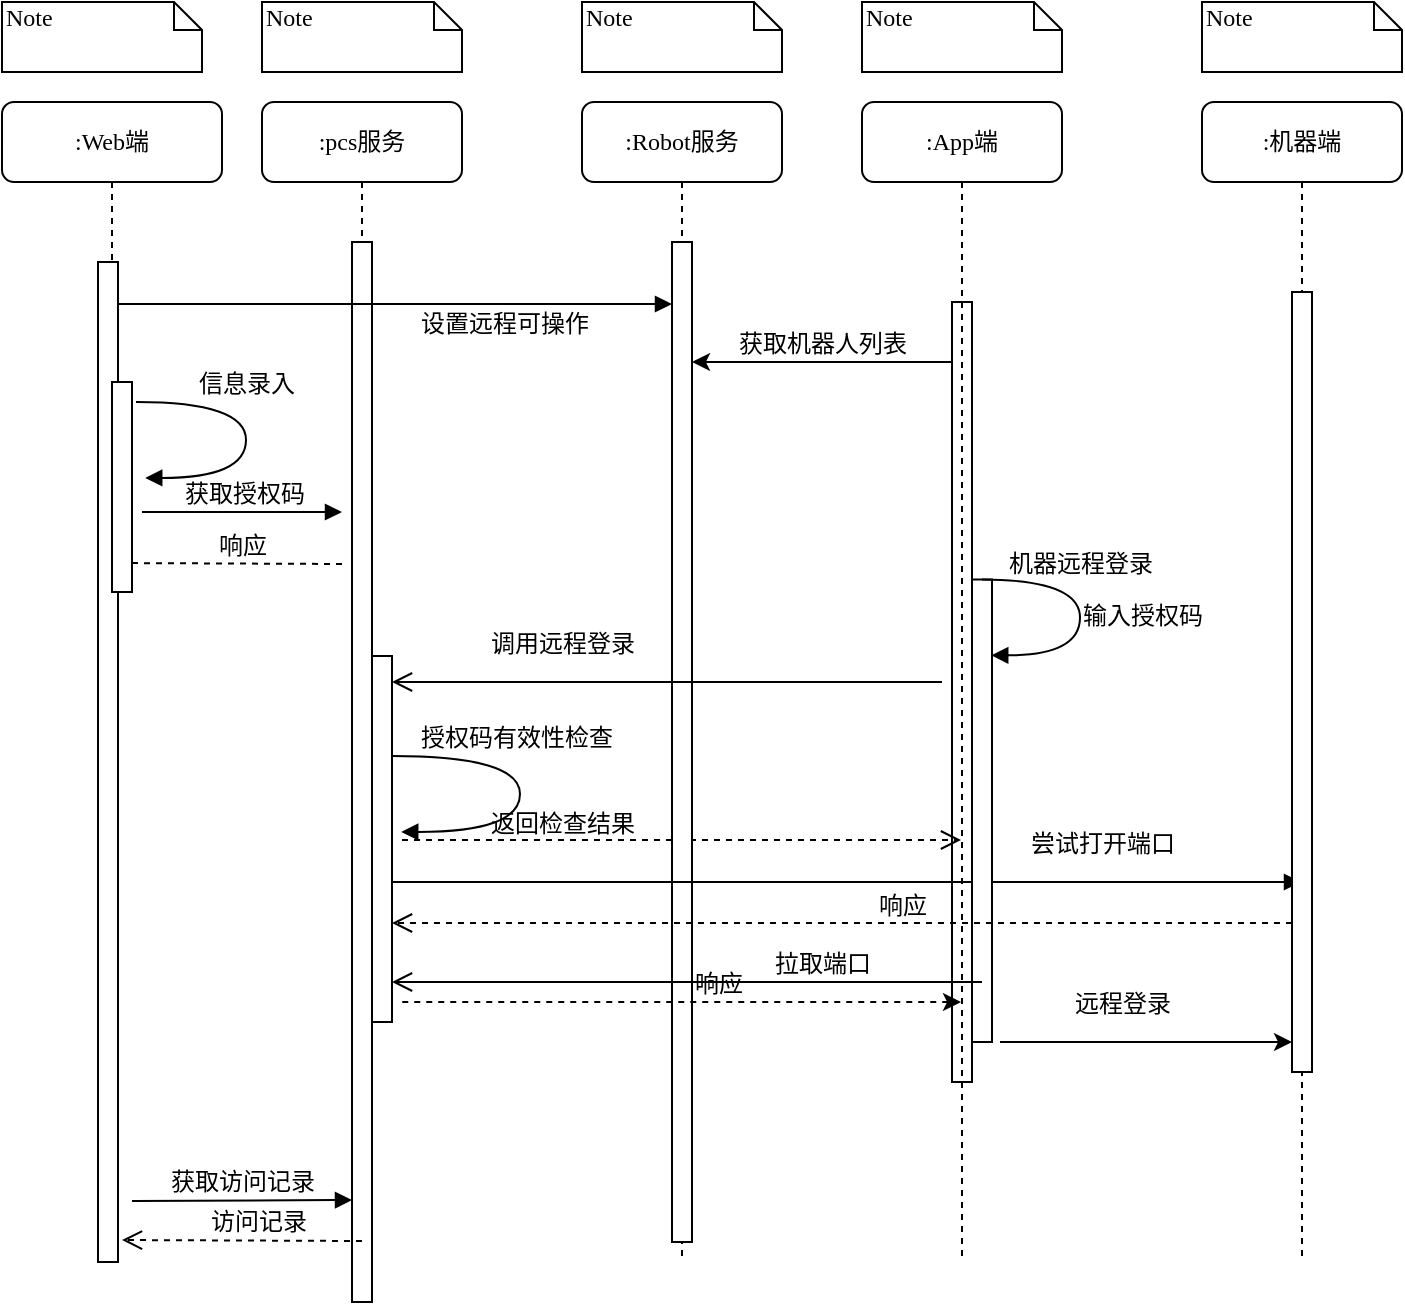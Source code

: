<mxfile version="20.2.3" type="github">
  <diagram name="Page-1" id="13e1069c-82ec-6db2-03f1-153e76fe0fe0">
    <mxGraphModel dx="2060" dy="1194" grid="1" gridSize="10" guides="1" tooltips="1" connect="1" arrows="1" fold="1" page="1" pageScale="1" pageWidth="1100" pageHeight="850" background="none" math="0" shadow="0">
      <root>
        <mxCell id="0" />
        <mxCell id="1" parent="0" />
        <mxCell id="7baba1c4bc27f4b0-16" value="" style="html=1;points=[];perimeter=orthogonalPerimeter;rounded=0;shadow=0;comic=0;labelBackgroundColor=none;strokeWidth=1;fontFamily=Verdana;fontSize=12;align=center;" parent="1" vertex="1">
          <mxGeometry x="585" y="180" width="10" height="390" as="geometry" />
        </mxCell>
        <mxCell id="7baba1c4bc27f4b0-2" value=":pcs服务" style="shape=umlLifeline;perimeter=lifelinePerimeter;whiteSpace=wrap;html=1;container=1;collapsible=0;recursiveResize=0;outlineConnect=0;rounded=1;shadow=0;comic=0;labelBackgroundColor=none;strokeWidth=1;fontFamily=Verdana;fontSize=12;align=center;" parent="1" vertex="1">
          <mxGeometry x="240" y="80" width="100" height="600" as="geometry" />
        </mxCell>
        <mxCell id="7baba1c4bc27f4b0-10" value="" style="html=1;points=[];perimeter=orthogonalPerimeter;rounded=0;shadow=0;comic=0;labelBackgroundColor=none;strokeWidth=1;fontFamily=Verdana;fontSize=12;align=center;" parent="7baba1c4bc27f4b0-2" vertex="1">
          <mxGeometry x="45" y="70" width="10" height="530" as="geometry" />
        </mxCell>
        <mxCell id="sWhF9e7TTx62POClrcet-5" value="获取访问记录" style="html=1;verticalAlign=bottom;endArrow=block;entryX=0;entryY=0;labelBackgroundColor=none;fontFamily=Verdana;fontSize=12;edgeStyle=elbowEdgeStyle;elbow=vertical;" parent="7baba1c4bc27f4b0-2" edge="1">
          <mxGeometry relative="1" as="geometry">
            <mxPoint x="-65" y="549.5" as="sourcePoint" />
            <mxPoint x="45" y="549" as="targetPoint" />
            <Array as="points">
              <mxPoint x="-80" y="549" />
            </Array>
          </mxGeometry>
        </mxCell>
        <mxCell id="VVGi2ne_kL_Bnbhiapt8-4" value="" style="html=1;points=[];perimeter=orthogonalPerimeter;rounded=0;shadow=0;comic=0;labelBackgroundColor=none;strokeWidth=1;fontFamily=Verdana;fontSize=12;align=center;" parent="7baba1c4bc27f4b0-2" vertex="1">
          <mxGeometry x="55" y="277" width="10" height="183" as="geometry" />
        </mxCell>
        <mxCell id="eK3GRCMmUpgE_1-Yjzs2-1" value="返回检查结果" style="html=1;verticalAlign=bottom;endArrow=open;dashed=1;endSize=8;labelBackgroundColor=none;fontFamily=Verdana;fontSize=12;" edge="1" parent="7baba1c4bc27f4b0-2" target="7baba1c4bc27f4b0-4">
          <mxGeometry x="-0.427" y="-1" relative="1" as="geometry">
            <mxPoint x="-75" y="368" as="targetPoint" />
            <mxPoint x="70" y="369" as="sourcePoint" />
            <mxPoint as="offset" />
          </mxGeometry>
        </mxCell>
        <mxCell id="7baba1c4bc27f4b0-3" value=":Robot服务" style="shape=umlLifeline;perimeter=lifelinePerimeter;whiteSpace=wrap;html=1;container=1;collapsible=0;recursiveResize=0;outlineConnect=0;rounded=1;shadow=0;comic=0;labelBackgroundColor=none;strokeWidth=1;fontFamily=Verdana;fontSize=12;align=center;" parent="1" vertex="1">
          <mxGeometry x="400" y="80" width="100" height="580" as="geometry" />
        </mxCell>
        <mxCell id="7baba1c4bc27f4b0-13" value="" style="html=1;points=[];perimeter=orthogonalPerimeter;rounded=0;shadow=0;comic=0;labelBackgroundColor=none;strokeWidth=1;fontFamily=Verdana;fontSize=12;align=center;" parent="7baba1c4bc27f4b0-3" vertex="1">
          <mxGeometry x="45" y="70" width="10" height="500" as="geometry" />
        </mxCell>
        <mxCell id="o3-MhIJSFL77jd2BRlx6-1" value="尝试打开端口" style="html=1;verticalAlign=bottom;endArrow=block;labelBackgroundColor=none;fontFamily=Verdana;fontSize=12;edgeStyle=elbowEdgeStyle;elbow=vertical;" parent="7baba1c4bc27f4b0-3" target="tVU4Z-qrTUNsK-4DYAnP-6" edge="1">
          <mxGeometry x="0.562" y="10" relative="1" as="geometry">
            <mxPoint x="-95" y="390" as="sourcePoint" />
            <mxPoint as="offset" />
            <mxPoint x="185" y="390" as="targetPoint" />
          </mxGeometry>
        </mxCell>
        <mxCell id="7baba1c4bc27f4b0-4" value=":App端" style="shape=umlLifeline;perimeter=lifelinePerimeter;whiteSpace=wrap;html=1;container=1;collapsible=0;recursiveResize=0;outlineConnect=0;rounded=1;shadow=0;comic=0;labelBackgroundColor=none;strokeWidth=1;fontFamily=Verdana;fontSize=12;align=center;" parent="1" vertex="1">
          <mxGeometry x="540" y="80" width="100" height="580" as="geometry" />
        </mxCell>
        <mxCell id="t7zXVuiCobnFSWgjzZEa-1" value="" style="html=1;points=[];perimeter=orthogonalPerimeter;rounded=0;shadow=0;comic=0;labelBackgroundColor=none;strokeWidth=1;fontFamily=Verdana;fontSize=12;align=center;" parent="7baba1c4bc27f4b0-4" vertex="1">
          <mxGeometry x="55" y="238.75" width="10" height="231.25" as="geometry" />
        </mxCell>
        <mxCell id="t7zXVuiCobnFSWgjzZEa-2" value="机器远程登录" style="html=1;verticalAlign=bottom;endArrow=block;labelBackgroundColor=none;fontFamily=Verdana;fontSize=12;elbow=vertical;edgeStyle=orthogonalEdgeStyle;curved=1;entryX=1;entryY=0.286;entryPerimeter=0;exitX=1.038;exitY=0.345;exitPerimeter=0;" parent="7baba1c4bc27f4b0-4" edge="1">
          <mxGeometry x="-0.234" relative="1" as="geometry">
            <mxPoint x="60" y="238.75" as="sourcePoint" />
            <mxPoint x="64.62" y="276.67" as="targetPoint" />
            <Array as="points">
              <mxPoint x="109" y="238.75" />
              <mxPoint x="109" y="276.75" />
            </Array>
            <mxPoint as="offset" />
          </mxGeometry>
        </mxCell>
        <mxCell id="sWhF9e7TTx62POClrcet-1" value="拉取端口" style="html=1;verticalAlign=bottom;endArrow=open;endSize=8;labelBackgroundColor=none;fontFamily=Verdana;fontSize=12;" parent="7baba1c4bc27f4b0-4" edge="1">
          <mxGeometry x="-0.458" relative="1" as="geometry">
            <mxPoint x="-235" y="440" as="targetPoint" />
            <mxPoint x="60" y="440" as="sourcePoint" />
            <mxPoint as="offset" />
          </mxGeometry>
        </mxCell>
        <mxCell id="7baba1c4bc27f4b0-8" value=":Web端" style="shape=umlLifeline;perimeter=lifelinePerimeter;whiteSpace=wrap;html=1;container=1;collapsible=0;recursiveResize=0;outlineConnect=0;rounded=1;shadow=0;comic=0;labelBackgroundColor=none;strokeWidth=1;fontFamily=Verdana;fontSize=12;align=center;" parent="1" vertex="1">
          <mxGeometry x="110" y="80" width="110" height="580" as="geometry" />
        </mxCell>
        <mxCell id="7baba1c4bc27f4b0-9" value="" style="html=1;points=[];perimeter=orthogonalPerimeter;rounded=0;shadow=0;comic=0;labelBackgroundColor=none;strokeWidth=1;fontFamily=Verdana;fontSize=12;align=center;" parent="7baba1c4bc27f4b0-8" vertex="1">
          <mxGeometry x="48" y="80" width="10" height="500" as="geometry" />
        </mxCell>
        <mxCell id="nKYfHs4xCDxU2rANH8Kp-18" value="响应" style="html=1;verticalAlign=bottom;endArrow=open;dashed=1;endSize=8;labelBackgroundColor=none;fontFamily=Verdana;fontSize=12;" parent="7baba1c4bc27f4b0-8" edge="1">
          <mxGeometry x="-0.131" relative="1" as="geometry">
            <mxPoint x="55" y="230.5" as="targetPoint" />
            <mxPoint x="170" y="231" as="sourcePoint" />
            <mxPoint as="offset" />
          </mxGeometry>
        </mxCell>
        <mxCell id="tVU4Z-qrTUNsK-4DYAnP-4" value="" style="html=1;points=[];perimeter=orthogonalPerimeter;rounded=0;shadow=0;comic=0;labelBackgroundColor=none;strokeWidth=1;fontFamily=Verdana;fontSize=12;align=center;" parent="7baba1c4bc27f4b0-8" vertex="1">
          <mxGeometry x="55" y="140" width="10" height="105" as="geometry" />
        </mxCell>
        <mxCell id="7baba1c4bc27f4b0-11" value="设置远程可操作" style="html=1;verticalAlign=bottom;endArrow=block;entryX=0;entryY=0.062;labelBackgroundColor=none;fontFamily=Verdana;fontSize=12;edgeStyle=elbowEdgeStyle;elbow=vertical;entryDx=0;entryDy=0;entryPerimeter=0;" parent="1" source="7baba1c4bc27f4b0-9" target="7baba1c4bc27f4b0-13" edge="1">
          <mxGeometry x="0.393" y="-19" relative="1" as="geometry">
            <mxPoint x="220" y="190" as="sourcePoint" />
            <mxPoint as="offset" />
          </mxGeometry>
        </mxCell>
        <mxCell id="7baba1c4bc27f4b0-40" value="Note" style="shape=note;whiteSpace=wrap;html=1;size=14;verticalAlign=top;align=left;spacingTop=-6;rounded=0;shadow=0;comic=0;labelBackgroundColor=none;strokeWidth=1;fontFamily=Verdana;fontSize=12" parent="1" vertex="1">
          <mxGeometry x="110" y="30" width="100" height="35" as="geometry" />
        </mxCell>
        <mxCell id="7baba1c4bc27f4b0-41" value="Note" style="shape=note;whiteSpace=wrap;html=1;size=14;verticalAlign=top;align=left;spacingTop=-6;rounded=0;shadow=0;comic=0;labelBackgroundColor=none;strokeWidth=1;fontFamily=Verdana;fontSize=12" parent="1" vertex="1">
          <mxGeometry x="240" y="30" width="100" height="35" as="geometry" />
        </mxCell>
        <mxCell id="7baba1c4bc27f4b0-42" value="Note" style="shape=note;whiteSpace=wrap;html=1;size=14;verticalAlign=top;align=left;spacingTop=-6;rounded=0;shadow=0;comic=0;labelBackgroundColor=none;strokeWidth=1;fontFamily=Verdana;fontSize=12" parent="1" vertex="1">
          <mxGeometry x="400" y="30" width="100" height="35" as="geometry" />
        </mxCell>
        <mxCell id="7baba1c4bc27f4b0-43" value="Note" style="shape=note;whiteSpace=wrap;html=1;size=14;verticalAlign=top;align=left;spacingTop=-6;rounded=0;shadow=0;comic=0;labelBackgroundColor=none;strokeWidth=1;fontFamily=Verdana;fontSize=12" parent="1" vertex="1">
          <mxGeometry x="540" y="30" width="100" height="35" as="geometry" />
        </mxCell>
        <mxCell id="3o3wZ-A4HvLcNPkHUDMv-2" value="" style="html=1;verticalAlign=bottom;endArrow=none;entryX=0;entryY=0;labelBackgroundColor=none;fontFamily=Verdana;fontSize=12;edgeStyle=elbowEdgeStyle;elbow=vertical;" parent="1" source="7baba1c4bc27f4b0-10" edge="1">
          <mxGeometry relative="1" as="geometry">
            <mxPoint x="295" y="200" as="sourcePoint" />
            <mxPoint x="295" y="190" as="targetPoint" />
          </mxGeometry>
        </mxCell>
        <mxCell id="3o3wZ-A4HvLcNPkHUDMv-4" value="调用远程登录" style="html=1;verticalAlign=bottom;endArrow=open;endSize=8;labelBackgroundColor=none;fontFamily=Verdana;fontSize=12;" parent="1" target="VVGi2ne_kL_Bnbhiapt8-4" edge="1">
          <mxGeometry x="0.387" y="-10" relative="1" as="geometry">
            <mxPoint x="460" y="370" as="targetPoint" />
            <mxPoint x="580" y="370" as="sourcePoint" />
            <mxPoint as="offset" />
          </mxGeometry>
        </mxCell>
        <mxCell id="nKYfHs4xCDxU2rANH8Kp-17" value="&lt;div class=&quot;lake-content&quot;&gt;&lt;span class=&quot;ne-text&quot;&gt;获取授权码&lt;/span&gt;&lt;/div&gt;" style="html=1;verticalAlign=bottom;endArrow=block;entryX=0;entryY=0;labelBackgroundColor=none;fontFamily=Verdana;fontSize=12;edgeStyle=elbowEdgeStyle;elbow=vertical;" parent="1" edge="1">
          <mxGeometry relative="1" as="geometry">
            <mxPoint x="180" y="285" as="sourcePoint" />
            <mxPoint x="280" y="284.5" as="targetPoint" />
          </mxGeometry>
        </mxCell>
        <mxCell id="sWhF9e7TTx62POClrcet-6" value="访问记录" style="html=1;verticalAlign=bottom;endArrow=open;dashed=1;endSize=8;labelBackgroundColor=none;fontFamily=Verdana;fontSize=12;" parent="1" edge="1">
          <mxGeometry x="-0.131" relative="1" as="geometry">
            <mxPoint x="170" y="649" as="targetPoint" />
            <mxPoint x="290" y="649.5" as="sourcePoint" />
            <mxPoint as="offset" />
          </mxGeometry>
        </mxCell>
        <mxCell id="VVGi2ne_kL_Bnbhiapt8-7" value="信息录入" style="html=1;verticalAlign=bottom;endArrow=block;labelBackgroundColor=none;fontFamily=Verdana;fontSize=12;elbow=vertical;edgeStyle=orthogonalEdgeStyle;curved=1;entryX=1;entryY=0.286;entryPerimeter=0;exitX=1.038;exitY=0.345;exitPerimeter=0;" parent="1" edge="1">
          <mxGeometry x="-0.234" relative="1" as="geometry">
            <mxPoint x="177" y="230.04" as="sourcePoint" />
            <mxPoint x="181.62" y="267.96" as="targetPoint" />
            <Array as="points">
              <mxPoint x="232" y="230.04" />
              <mxPoint x="232" y="268.04" />
            </Array>
            <mxPoint as="offset" />
          </mxGeometry>
        </mxCell>
        <mxCell id="tVU4Z-qrTUNsK-4DYAnP-1" value="获取机器人列表" style="html=1;verticalAlign=bottom;endArrow=none;labelBackgroundColor=none;fontFamily=Verdana;fontSize=12;edgeStyle=elbowEdgeStyle;elbow=vertical;startArrow=classic;endFill=0;startFill=1;" parent="1" edge="1">
          <mxGeometry relative="1" as="geometry">
            <mxPoint x="455" y="210" as="sourcePoint" />
            <mxPoint x="585" y="210" as="targetPoint" />
          </mxGeometry>
        </mxCell>
        <mxCell id="tVU4Z-qrTUNsK-4DYAnP-3" value="授权码有效性检查" style="html=1;verticalAlign=bottom;endArrow=block;labelBackgroundColor=none;fontFamily=Verdana;fontSize=12;elbow=vertical;edgeStyle=orthogonalEdgeStyle;curved=1;entryX=1;entryY=0.286;entryPerimeter=0;exitX=1.038;exitY=0.345;exitPerimeter=0;" parent="1" edge="1">
          <mxGeometry x="-0.234" relative="1" as="geometry">
            <mxPoint x="305" y="407.04" as="sourcePoint" />
            <mxPoint x="309.62" y="444.96" as="targetPoint" />
            <Array as="points">
              <mxPoint x="369" y="407" />
              <mxPoint x="369" y="445" />
            </Array>
            <mxPoint as="offset" />
          </mxGeometry>
        </mxCell>
        <mxCell id="tVU4Z-qrTUNsK-4DYAnP-5" value="输入&lt;span style=&quot;background-color: initial;&quot;&gt;授权码&lt;/span&gt;" style="text;html=1;resizable=0;autosize=1;align=center;verticalAlign=middle;points=[];fillColor=none;strokeColor=none;rounded=0;" parent="1" vertex="1">
          <mxGeometry x="640" y="322" width="80" height="30" as="geometry" />
        </mxCell>
        <mxCell id="tVU4Z-qrTUNsK-4DYAnP-6" value=":机器端" style="shape=umlLifeline;perimeter=lifelinePerimeter;whiteSpace=wrap;html=1;container=1;collapsible=0;recursiveResize=0;outlineConnect=0;rounded=1;shadow=0;comic=0;labelBackgroundColor=none;strokeWidth=1;fontFamily=Verdana;fontSize=12;align=center;" parent="1" vertex="1">
          <mxGeometry x="710" y="80" width="100" height="580" as="geometry" />
        </mxCell>
        <mxCell id="tVU4Z-qrTUNsK-4DYAnP-10" value="" style="html=1;points=[];perimeter=orthogonalPerimeter;rounded=0;shadow=0;comic=0;labelBackgroundColor=none;strokeWidth=1;fontFamily=Verdana;fontSize=12;align=center;" parent="tVU4Z-qrTUNsK-4DYAnP-6" vertex="1">
          <mxGeometry x="45" y="95" width="10" height="390" as="geometry" />
        </mxCell>
        <mxCell id="tVU4Z-qrTUNsK-4DYAnP-9" value="Note" style="shape=note;whiteSpace=wrap;html=1;size=14;verticalAlign=top;align=left;spacingTop=-6;rounded=0;shadow=0;comic=0;labelBackgroundColor=none;strokeWidth=1;fontFamily=Verdana;fontSize=12" parent="1" vertex="1">
          <mxGeometry x="710" y="30" width="100" height="35" as="geometry" />
        </mxCell>
        <mxCell id="o3-MhIJSFL77jd2BRlx6-2" value="响应" style="html=1;verticalAlign=bottom;endArrow=open;dashed=1;endSize=8;labelBackgroundColor=none;fontFamily=Verdana;fontSize=12;" parent="1" target="VVGi2ne_kL_Bnbhiapt8-4" edge="1">
          <mxGeometry x="-0.131" relative="1" as="geometry">
            <mxPoint x="640" y="490" as="targetPoint" />
            <mxPoint x="755" y="490.5" as="sourcePoint" />
            <mxPoint as="offset" />
          </mxGeometry>
        </mxCell>
        <mxCell id="o3-MhIJSFL77jd2BRlx6-3" value="响应" style="html=1;verticalAlign=bottom;endArrow=none;dashed=1;endSize=8;labelBackgroundColor=none;fontFamily=Verdana;fontSize=12;startArrow=classic;startFill=1;endFill=0;" parent="1" source="7baba1c4bc27f4b0-4" edge="1">
          <mxGeometry x="-0.131" relative="1" as="geometry">
            <mxPoint x="310" y="530" as="targetPoint" />
            <mxPoint x="425" y="530.5" as="sourcePoint" />
            <mxPoint as="offset" />
          </mxGeometry>
        </mxCell>
        <mxCell id="o3-MhIJSFL77jd2BRlx6-4" value="远程登录" style="html=1;verticalAlign=bottom;endArrow=none;endSize=8;labelBackgroundColor=none;fontFamily=Verdana;fontSize=12;entryX=1.4;entryY=1;entryDx=0;entryDy=0;entryPerimeter=0;startArrow=classic;startFill=1;endFill=0;" parent="1" target="t7zXVuiCobnFSWgjzZEa-1" edge="1">
          <mxGeometry x="0.164" y="-10" relative="1" as="geometry">
            <mxPoint x="480" y="550" as="targetPoint" />
            <mxPoint x="755" y="550" as="sourcePoint" />
            <mxPoint as="offset" />
          </mxGeometry>
        </mxCell>
      </root>
    </mxGraphModel>
  </diagram>
</mxfile>
